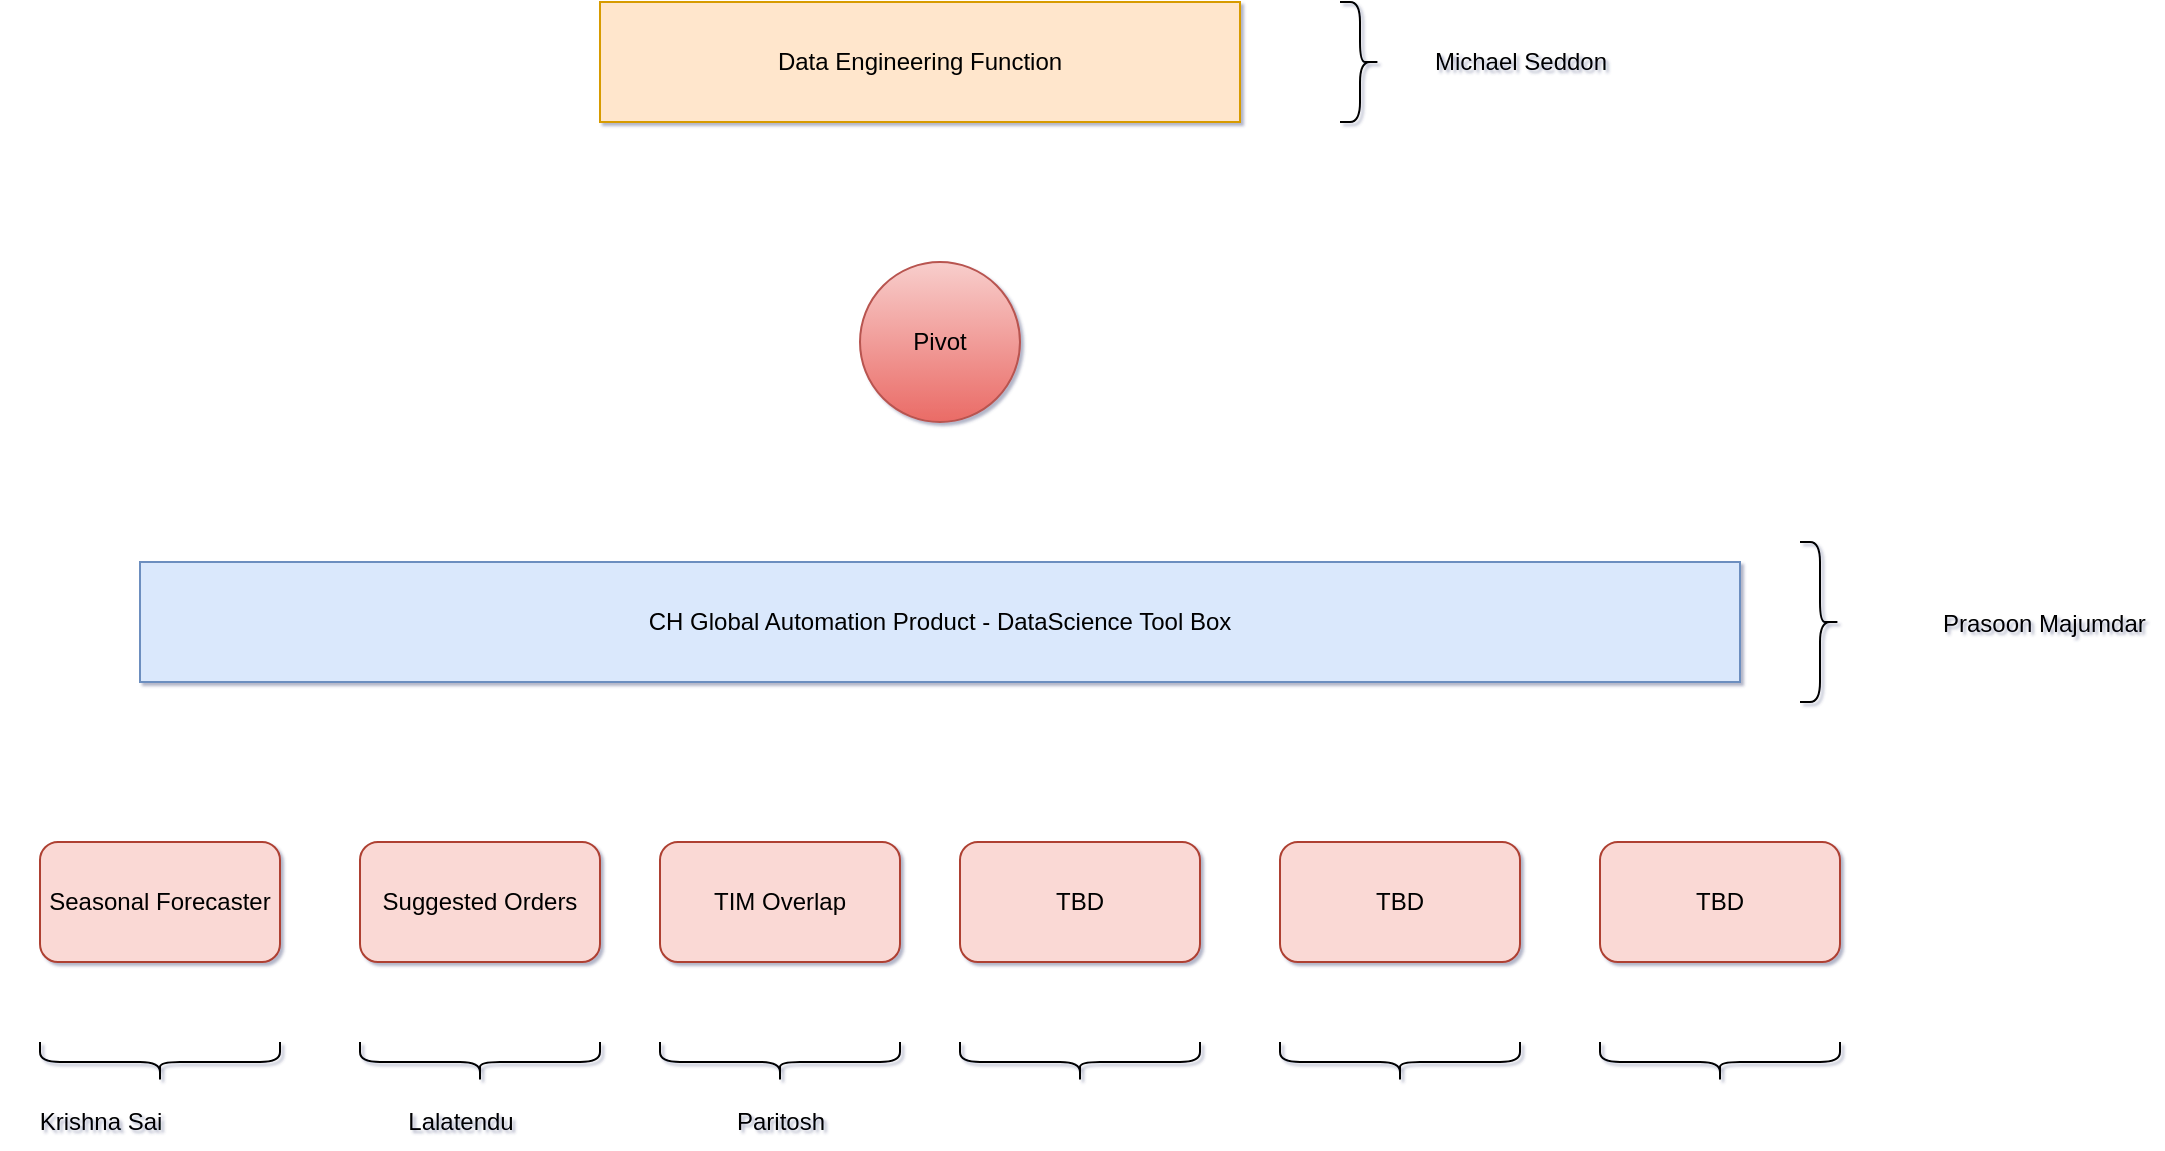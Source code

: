 <mxfile version="14.4.2" type="github">
  <diagram id="4nc2c_a2_GFTpkZ4Qc1m" name="Page-1">
    <mxGraphModel dx="1422" dy="869" grid="1" gridSize="20" guides="1" tooltips="1" connect="1" arrows="1" fold="1" page="0" pageScale="1" pageWidth="850" pageHeight="1100" background="#ffffff" math="0" shadow="1">
      <root>
        <mxCell id="0" />
        <mxCell id="1" parent="0" />
        <mxCell id="YTSjqv5BdbOkAHbikcDk-1" value="Data Engineering Function" style="rounded=0;whiteSpace=wrap;html=1;fillColor=#ffe6cc;strokeColor=#d79b00;" vertex="1" parent="1">
          <mxGeometry x="190" y="-30" width="320" height="60" as="geometry" />
        </mxCell>
        <mxCell id="YTSjqv5BdbOkAHbikcDk-3" value="Suggested Orders" style="rounded=1;whiteSpace=wrap;html=1;fillColor=#fad9d5;strokeColor=#ae4132;" vertex="1" parent="1">
          <mxGeometry x="70" y="390" width="120" height="60" as="geometry" />
        </mxCell>
        <mxCell id="YTSjqv5BdbOkAHbikcDk-4" value="Seasonal Forecaster" style="rounded=1;whiteSpace=wrap;html=1;fillColor=#fad9d5;strokeColor=#ae4132;" vertex="1" parent="1">
          <mxGeometry x="-90" y="390" width="120" height="60" as="geometry" />
        </mxCell>
        <mxCell id="YTSjqv5BdbOkAHbikcDk-5" value="TIM Overlap" style="rounded=1;whiteSpace=wrap;html=1;fillColor=#fad9d5;strokeColor=#ae4132;" vertex="1" parent="1">
          <mxGeometry x="220" y="390" width="120" height="60" as="geometry" />
        </mxCell>
        <mxCell id="YTSjqv5BdbOkAHbikcDk-6" value="TBD" style="rounded=1;whiteSpace=wrap;html=1;fillColor=#fad9d5;strokeColor=#ae4132;" vertex="1" parent="1">
          <mxGeometry x="370" y="390" width="120" height="60" as="geometry" />
        </mxCell>
        <mxCell id="YTSjqv5BdbOkAHbikcDk-7" value="TBD" style="rounded=1;whiteSpace=wrap;html=1;fillColor=#fad9d5;strokeColor=#ae4132;" vertex="1" parent="1">
          <mxGeometry x="530" y="390" width="120" height="60" as="geometry" />
        </mxCell>
        <mxCell id="YTSjqv5BdbOkAHbikcDk-8" value="TBD" style="rounded=1;whiteSpace=wrap;html=1;fillColor=#fad9d5;strokeColor=#ae4132;" vertex="1" parent="1">
          <mxGeometry x="690" y="390" width="120" height="60" as="geometry" />
        </mxCell>
        <mxCell id="YTSjqv5BdbOkAHbikcDk-9" value="Pivot" style="ellipse;whiteSpace=wrap;html=1;aspect=fixed;gradientColor=#ea6b66;fillColor=#f8cecc;strokeColor=#b85450;" vertex="1" parent="1">
          <mxGeometry x="320" y="100" width="80" height="80" as="geometry" />
        </mxCell>
        <mxCell id="YTSjqv5BdbOkAHbikcDk-10" value="CH Global Automation Product - DataScience Tool Box" style="rounded=0;whiteSpace=wrap;html=1;fillColor=#dae8fc;strokeColor=#6c8ebf;" vertex="1" parent="1">
          <mxGeometry x="-40" y="250" width="800" height="60" as="geometry" />
        </mxCell>
        <mxCell id="YTSjqv5BdbOkAHbikcDk-12" value="" style="shape=curlyBracket;whiteSpace=wrap;html=1;rounded=1;direction=west;" vertex="1" parent="1">
          <mxGeometry x="560" y="-30" width="20" height="60" as="geometry" />
        </mxCell>
        <mxCell id="YTSjqv5BdbOkAHbikcDk-13" value="" style="shape=curlyBracket;whiteSpace=wrap;html=1;rounded=1;direction=north;size=0.5;" vertex="1" parent="1">
          <mxGeometry x="-90" y="490" width="120" height="20" as="geometry" />
        </mxCell>
        <mxCell id="YTSjqv5BdbOkAHbikcDk-14" value="" style="shape=curlyBracket;whiteSpace=wrap;html=1;rounded=1;direction=west;size=0.5;" vertex="1" parent="1">
          <mxGeometry x="790" y="240" width="20" height="80" as="geometry" />
        </mxCell>
        <mxCell id="YTSjqv5BdbOkAHbikcDk-15" value="" style="shape=curlyBracket;whiteSpace=wrap;html=1;rounded=1;direction=north;size=0.5;" vertex="1" parent="1">
          <mxGeometry x="530" y="490" width="120" height="20" as="geometry" />
        </mxCell>
        <mxCell id="YTSjqv5BdbOkAHbikcDk-16" value="" style="shape=curlyBracket;whiteSpace=wrap;html=1;rounded=1;direction=north;size=0.5;" vertex="1" parent="1">
          <mxGeometry x="70" y="490" width="120" height="20" as="geometry" />
        </mxCell>
        <mxCell id="YTSjqv5BdbOkAHbikcDk-17" value="" style="shape=curlyBracket;whiteSpace=wrap;html=1;rounded=1;direction=north;size=0.5;" vertex="1" parent="1">
          <mxGeometry x="220" y="490" width="120" height="20" as="geometry" />
        </mxCell>
        <mxCell id="YTSjqv5BdbOkAHbikcDk-18" value="" style="shape=curlyBracket;whiteSpace=wrap;html=1;rounded=1;direction=north;size=0.5;" vertex="1" parent="1">
          <mxGeometry x="370" y="490" width="120" height="20" as="geometry" />
        </mxCell>
        <mxCell id="YTSjqv5BdbOkAHbikcDk-19" value="" style="shape=curlyBracket;whiteSpace=wrap;html=1;rounded=1;direction=north;size=0.5;" vertex="1" parent="1">
          <mxGeometry x="690" y="490" width="120" height="20" as="geometry" />
        </mxCell>
        <mxCell id="YTSjqv5BdbOkAHbikcDk-25" value="Michael Seddon" style="text;html=1;align=center;verticalAlign=middle;resizable=0;points=[];autosize=1;" vertex="1" parent="1">
          <mxGeometry x="600" y="-10" width="100" height="20" as="geometry" />
        </mxCell>
        <mxCell id="YTSjqv5BdbOkAHbikcDk-26" value="&amp;nbsp; &amp;nbsp; &amp;nbsp; &amp;nbsp; &amp;nbsp; Prasoon Majumdar" style="text;html=1;align=center;verticalAlign=middle;resizable=0;points=[];autosize=1;" vertex="1" parent="1">
          <mxGeometry x="822" y="271" width="146" height="19" as="geometry" />
        </mxCell>
        <mxCell id="YTSjqv5BdbOkAHbikcDk-27" value="Krishna Sai" style="text;html=1;align=center;verticalAlign=middle;resizable=0;points=[];autosize=1;" vertex="1" parent="1">
          <mxGeometry x="-110" y="520" width="100" height="20" as="geometry" />
        </mxCell>
        <mxCell id="YTSjqv5BdbOkAHbikcDk-28" value="Lalatendu" style="text;html=1;align=center;verticalAlign=middle;resizable=0;points=[];autosize=1;" vertex="1" parent="1">
          <mxGeometry x="80" y="520" width="80" height="20" as="geometry" />
        </mxCell>
        <mxCell id="YTSjqv5BdbOkAHbikcDk-29" value="Paritosh" style="text;html=1;align=center;verticalAlign=middle;resizable=0;points=[];autosize=1;" vertex="1" parent="1">
          <mxGeometry x="240" y="520" width="80" height="20" as="geometry" />
        </mxCell>
      </root>
    </mxGraphModel>
  </diagram>
</mxfile>
